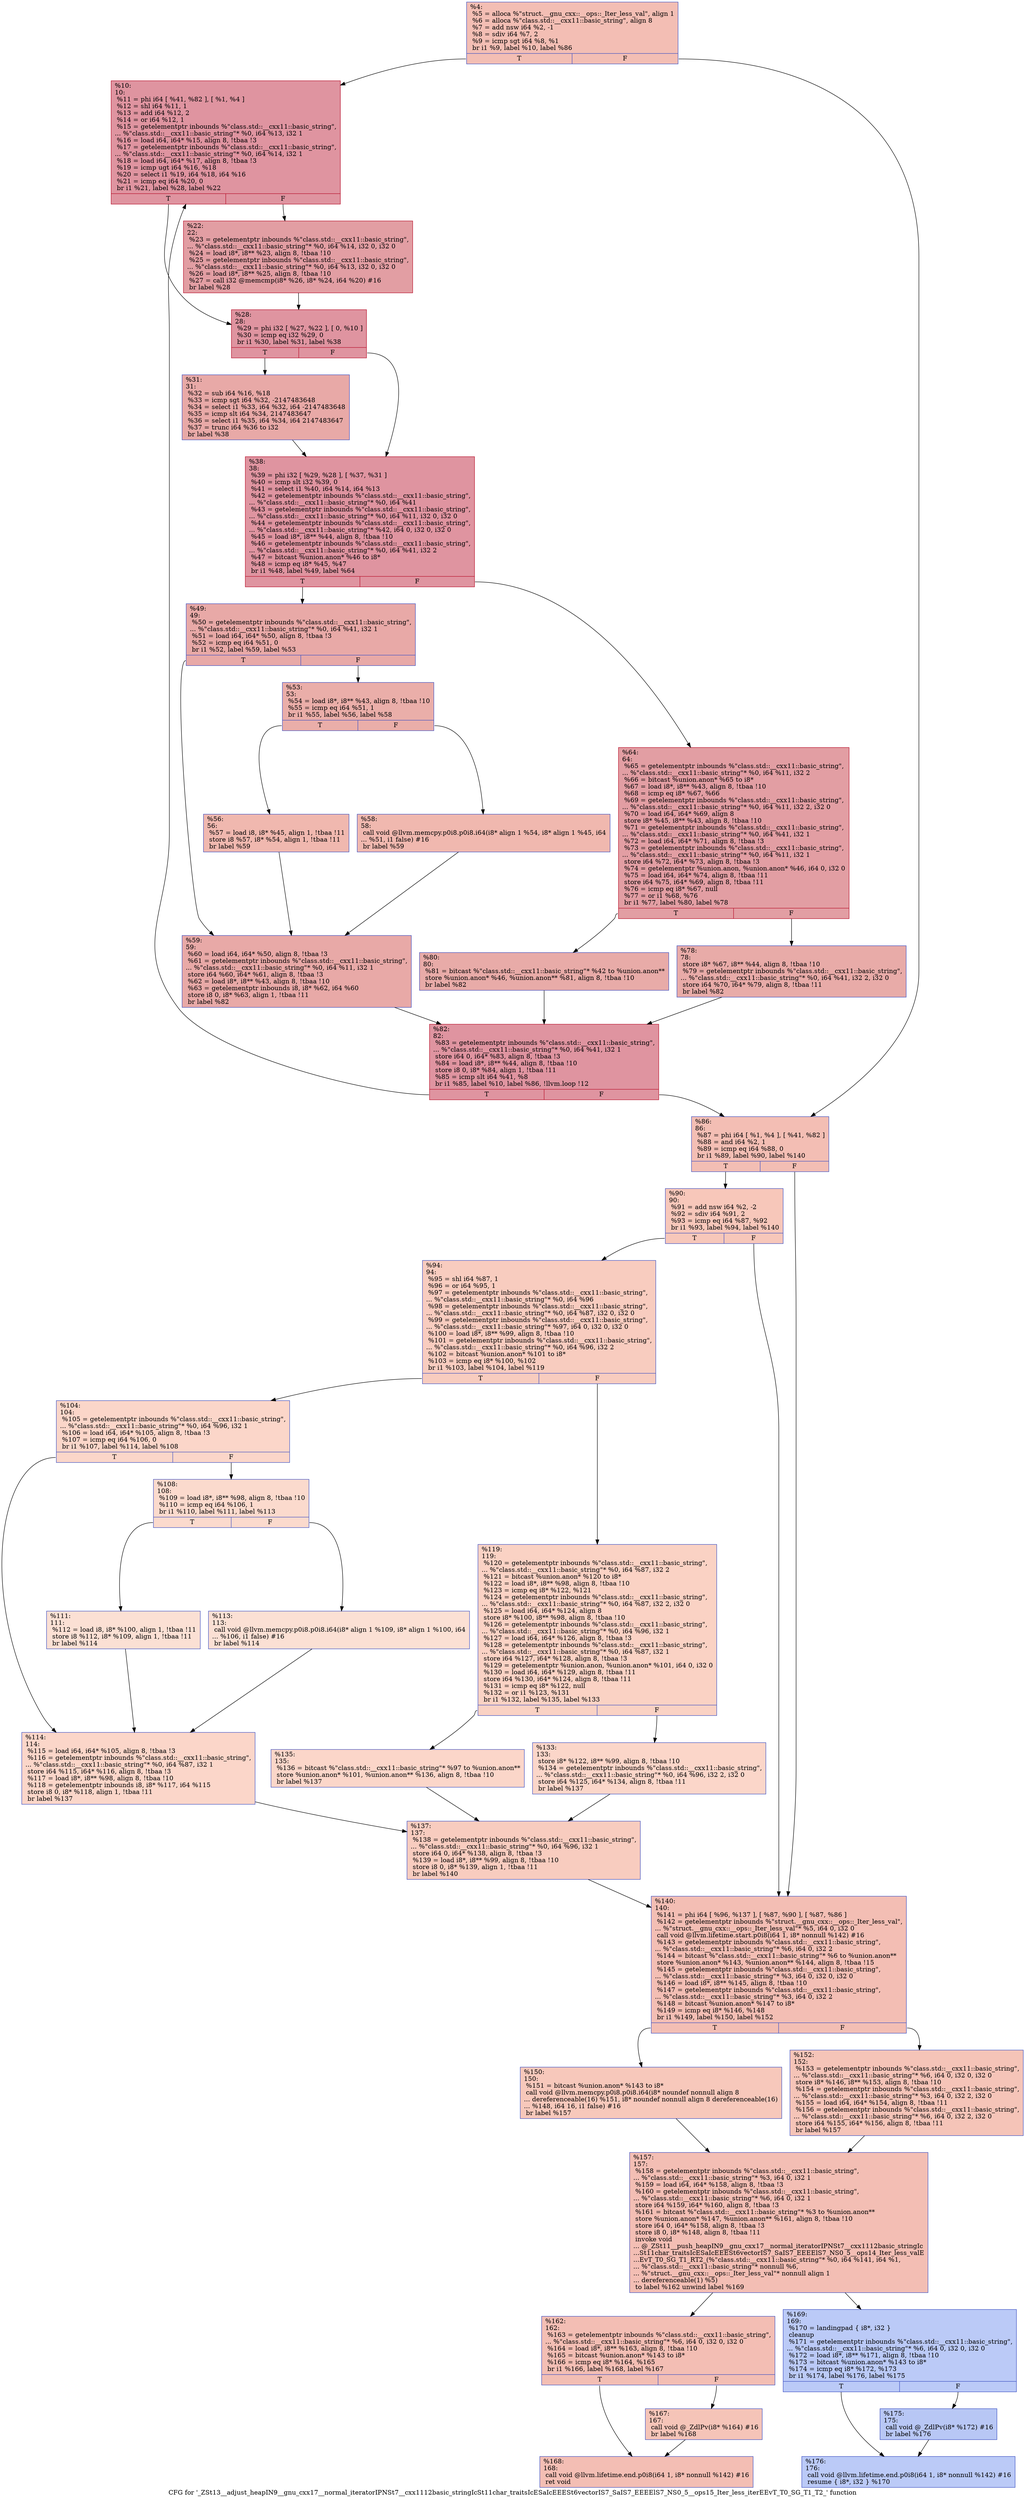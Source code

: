 digraph "CFG for '_ZSt13__adjust_heapIN9__gnu_cxx17__normal_iteratorIPNSt7__cxx1112basic_stringIcSt11char_traitsIcESaIcEEESt6vectorIS7_SaIS7_EEEElS7_NS0_5__ops15_Iter_less_iterEEvT_T0_SG_T1_T2_' function" {
	label="CFG for '_ZSt13__adjust_heapIN9__gnu_cxx17__normal_iteratorIPNSt7__cxx1112basic_stringIcSt11char_traitsIcESaIcEEESt6vectorIS7_SaIS7_EEEElS7_NS0_5__ops15_Iter_less_iterEEvT_T0_SG_T1_T2_' function";

	Node0x55ca994a0f70 [shape=record,color="#3d50c3ff", style=filled, fillcolor="#e36c5570",label="{%4:\l  %5 = alloca %\"struct.__gnu_cxx::__ops::_Iter_less_val\", align 1\l  %6 = alloca %\"class.std::__cxx11::basic_string\", align 8\l  %7 = add nsw i64 %2, -1\l  %8 = sdiv i64 %7, 2\l  %9 = icmp sgt i64 %8, %1\l  br i1 %9, label %10, label %86\l|{<s0>T|<s1>F}}"];
	Node0x55ca994a0f70:s0 -> Node0x55ca994a0fc0;
	Node0x55ca994a0f70:s1 -> Node0x55ca994a12a0;
	Node0x55ca994a0fc0 [shape=record,color="#b70d28ff", style=filled, fillcolor="#b70d2870",label="{%10:\l10:                                               \l  %11 = phi i64 [ %41, %82 ], [ %1, %4 ]\l  %12 = shl i64 %11, 1\l  %13 = add i64 %12, 2\l  %14 = or i64 %12, 1\l  %15 = getelementptr inbounds %\"class.std::__cxx11::basic_string\",\l... %\"class.std::__cxx11::basic_string\"* %0, i64 %13, i32 1\l  %16 = load i64, i64* %15, align 8, !tbaa !3\l  %17 = getelementptr inbounds %\"class.std::__cxx11::basic_string\",\l... %\"class.std::__cxx11::basic_string\"* %0, i64 %14, i32 1\l  %18 = load i64, i64* %17, align 8, !tbaa !3\l  %19 = icmp ugt i64 %16, %18\l  %20 = select i1 %19, i64 %18, i64 %16\l  %21 = icmp eq i64 %20, 0\l  br i1 %21, label %28, label %22\l|{<s0>T|<s1>F}}"];
	Node0x55ca994a0fc0:s0 -> Node0x55ca994a1810;
	Node0x55ca994a0fc0:s1 -> Node0x55ca994a1860;
	Node0x55ca994a1860 [shape=record,color="#b70d28ff", style=filled, fillcolor="#be242e70",label="{%22:\l22:                                               \l  %23 = getelementptr inbounds %\"class.std::__cxx11::basic_string\",\l... %\"class.std::__cxx11::basic_string\"* %0, i64 %14, i32 0, i32 0\l  %24 = load i8*, i8** %23, align 8, !tbaa !10\l  %25 = getelementptr inbounds %\"class.std::__cxx11::basic_string\",\l... %\"class.std::__cxx11::basic_string\"* %0, i64 %13, i32 0, i32 0\l  %26 = load i8*, i8** %25, align 8, !tbaa !10\l  %27 = call i32 @memcmp(i8* %26, i8* %24, i64 %20) #16\l  br label %28\l}"];
	Node0x55ca994a1860 -> Node0x55ca994a1810;
	Node0x55ca994a1810 [shape=record,color="#b70d28ff", style=filled, fillcolor="#b70d2870",label="{%28:\l28:                                               \l  %29 = phi i32 [ %27, %22 ], [ 0, %10 ]\l  %30 = icmp eq i32 %29, 0\l  br i1 %30, label %31, label %38\l|{<s0>T|<s1>F}}"];
	Node0x55ca994a1810:s0 -> Node0x55ca994a0710;
	Node0x55ca994a1810:s1 -> Node0x55ca994a0760;
	Node0x55ca994a0710 [shape=record,color="#3d50c3ff", style=filled, fillcolor="#ca3b3770",label="{%31:\l31:                                               \l  %32 = sub i64 %16, %18\l  %33 = icmp sgt i64 %32, -2147483648\l  %34 = select i1 %33, i64 %32, i64 -2147483648\l  %35 = icmp slt i64 %34, 2147483647\l  %36 = select i1 %35, i64 %34, i64 2147483647\l  %37 = trunc i64 %36 to i32\l  br label %38\l}"];
	Node0x55ca994a0710 -> Node0x55ca994a0760;
	Node0x55ca994a0760 [shape=record,color="#b70d28ff", style=filled, fillcolor="#b70d2870",label="{%38:\l38:                                               \l  %39 = phi i32 [ %29, %28 ], [ %37, %31 ]\l  %40 = icmp slt i32 %39, 0\l  %41 = select i1 %40, i64 %14, i64 %13\l  %42 = getelementptr inbounds %\"class.std::__cxx11::basic_string\",\l... %\"class.std::__cxx11::basic_string\"* %0, i64 %41\l  %43 = getelementptr inbounds %\"class.std::__cxx11::basic_string\",\l... %\"class.std::__cxx11::basic_string\"* %0, i64 %11, i32 0, i32 0\l  %44 = getelementptr inbounds %\"class.std::__cxx11::basic_string\",\l... %\"class.std::__cxx11::basic_string\"* %42, i64 0, i32 0, i32 0\l  %45 = load i8*, i8** %44, align 8, !tbaa !10\l  %46 = getelementptr inbounds %\"class.std::__cxx11::basic_string\",\l... %\"class.std::__cxx11::basic_string\"* %0, i64 %41, i32 2\l  %47 = bitcast %union.anon* %46 to i8*\l  %48 = icmp eq i8* %45, %47\l  br i1 %48, label %49, label %64\l|{<s0>T|<s1>F}}"];
	Node0x55ca994a0760:s0 -> Node0x55ca994a30d0;
	Node0x55ca994a0760:s1 -> Node0x55ca994a3120;
	Node0x55ca994a30d0 [shape=record,color="#3d50c3ff", style=filled, fillcolor="#ca3b3770",label="{%49:\l49:                                               \l  %50 = getelementptr inbounds %\"class.std::__cxx11::basic_string\",\l... %\"class.std::__cxx11::basic_string\"* %0, i64 %41, i32 1\l  %51 = load i64, i64* %50, align 8, !tbaa !3\l  %52 = icmp eq i64 %51, 0\l  br i1 %52, label %59, label %53\l|{<s0>T|<s1>F}}"];
	Node0x55ca994a30d0:s0 -> Node0x55ca994a33e0;
	Node0x55ca994a30d0:s1 -> Node0x55ca994a3430;
	Node0x55ca994a3430 [shape=record,color="#3d50c3ff", style=filled, fillcolor="#d0473d70",label="{%53:\l53:                                               \l  %54 = load i8*, i8** %43, align 8, !tbaa !10\l  %55 = icmp eq i64 %51, 1\l  br i1 %55, label %56, label %58\l|{<s0>T|<s1>F}}"];
	Node0x55ca994a3430:s0 -> Node0x55ca994a3630;
	Node0x55ca994a3430:s1 -> Node0x55ca994a3680;
	Node0x55ca994a3630 [shape=record,color="#3d50c3ff", style=filled, fillcolor="#dc5d4a70",label="{%56:\l56:                                               \l  %57 = load i8, i8* %45, align 1, !tbaa !11\l  store i8 %57, i8* %54, align 1, !tbaa !11\l  br label %59\l}"];
	Node0x55ca994a3630 -> Node0x55ca994a33e0;
	Node0x55ca994a3680 [shape=record,color="#3d50c3ff", style=filled, fillcolor="#dc5d4a70",label="{%58:\l58:                                               \l  call void @llvm.memcpy.p0i8.p0i8.i64(i8* align 1 %54, i8* align 1 %45, i64\l... %51, i1 false) #16\l  br label %59\l}"];
	Node0x55ca994a3680 -> Node0x55ca994a33e0;
	Node0x55ca994a33e0 [shape=record,color="#3d50c3ff", style=filled, fillcolor="#ca3b3770",label="{%59:\l59:                                               \l  %60 = load i64, i64* %50, align 8, !tbaa !3\l  %61 = getelementptr inbounds %\"class.std::__cxx11::basic_string\",\l... %\"class.std::__cxx11::basic_string\"* %0, i64 %11, i32 1\l  store i64 %60, i64* %61, align 8, !tbaa !3\l  %62 = load i8*, i8** %43, align 8, !tbaa !10\l  %63 = getelementptr inbounds i8, i8* %62, i64 %60\l  store i8 0, i8* %63, align 1, !tbaa !11\l  br label %82\l}"];
	Node0x55ca994a33e0 -> Node0x55ca994a13a0;
	Node0x55ca994a3120 [shape=record,color="#b70d28ff", style=filled, fillcolor="#be242e70",label="{%64:\l64:                                               \l  %65 = getelementptr inbounds %\"class.std::__cxx11::basic_string\",\l... %\"class.std::__cxx11::basic_string\"* %0, i64 %11, i32 2\l  %66 = bitcast %union.anon* %65 to i8*\l  %67 = load i8*, i8** %43, align 8, !tbaa !10\l  %68 = icmp eq i8* %67, %66\l  %69 = getelementptr inbounds %\"class.std::__cxx11::basic_string\",\l... %\"class.std::__cxx11::basic_string\"* %0, i64 %11, i32 2, i32 0\l  %70 = load i64, i64* %69, align 8\l  store i8* %45, i8** %43, align 8, !tbaa !10\l  %71 = getelementptr inbounds %\"class.std::__cxx11::basic_string\",\l... %\"class.std::__cxx11::basic_string\"* %0, i64 %41, i32 1\l  %72 = load i64, i64* %71, align 8, !tbaa !3\l  %73 = getelementptr inbounds %\"class.std::__cxx11::basic_string\",\l... %\"class.std::__cxx11::basic_string\"* %0, i64 %11, i32 1\l  store i64 %72, i64* %73, align 8, !tbaa !3\l  %74 = getelementptr %union.anon, %union.anon* %46, i64 0, i32 0\l  %75 = load i64, i64* %74, align 8, !tbaa !11\l  store i64 %75, i64* %69, align 8, !tbaa !11\l  %76 = icmp eq i8* %67, null\l  %77 = or i1 %68, %76\l  br i1 %77, label %80, label %78\l|{<s0>T|<s1>F}}"];
	Node0x55ca994a3120:s0 -> Node0x55ca994a4880;
	Node0x55ca994a3120:s1 -> Node0x55ca994a48d0;
	Node0x55ca994a48d0 [shape=record,color="#3d50c3ff", style=filled, fillcolor="#cc403a70",label="{%78:\l78:                                               \l  store i8* %67, i8** %44, align 8, !tbaa !10\l  %79 = getelementptr inbounds %\"class.std::__cxx11::basic_string\",\l... %\"class.std::__cxx11::basic_string\"* %0, i64 %41, i32 2, i32 0\l  store i64 %70, i64* %79, align 8, !tbaa !11\l  br label %82\l}"];
	Node0x55ca994a48d0 -> Node0x55ca994a13a0;
	Node0x55ca994a4880 [shape=record,color="#3d50c3ff", style=filled, fillcolor="#cc403a70",label="{%80:\l80:                                               \l  %81 = bitcast %\"class.std::__cxx11::basic_string\"* %42 to %union.anon**\l  store %union.anon* %46, %union.anon** %81, align 8, !tbaa !10\l  br label %82\l}"];
	Node0x55ca994a4880 -> Node0x55ca994a13a0;
	Node0x55ca994a13a0 [shape=record,color="#b70d28ff", style=filled, fillcolor="#b70d2870",label="{%82:\l82:                                               \l  %83 = getelementptr inbounds %\"class.std::__cxx11::basic_string\",\l... %\"class.std::__cxx11::basic_string\"* %0, i64 %41, i32 1\l  store i64 0, i64* %83, align 8, !tbaa !3\l  %84 = load i8*, i8** %44, align 8, !tbaa !10\l  store i8 0, i8* %84, align 1, !tbaa !11\l  %85 = icmp slt i64 %41, %8\l  br i1 %85, label %10, label %86, !llvm.loop !12\l|{<s0>T|<s1>F}}"];
	Node0x55ca994a13a0:s0 -> Node0x55ca994a0fc0;
	Node0x55ca994a13a0:s1 -> Node0x55ca994a12a0;
	Node0x55ca994a12a0 [shape=record,color="#3d50c3ff", style=filled, fillcolor="#e36c5570",label="{%86:\l86:                                               \l  %87 = phi i64 [ %1, %4 ], [ %41, %82 ]\l  %88 = and i64 %2, 1\l  %89 = icmp eq i64 %88, 0\l  br i1 %89, label %90, label %140\l|{<s0>T|<s1>F}}"];
	Node0x55ca994a12a0:s0 -> Node0x55ca994a5390;
	Node0x55ca994a12a0:s1 -> Node0x55ca994a53e0;
	Node0x55ca994a5390 [shape=record,color="#3d50c3ff", style=filled, fillcolor="#ec7f6370",label="{%90:\l90:                                               \l  %91 = add nsw i64 %2, -2\l  %92 = sdiv i64 %91, 2\l  %93 = icmp eq i64 %87, %92\l  br i1 %93, label %94, label %140\l|{<s0>T|<s1>F}}"];
	Node0x55ca994a5390:s0 -> Node0x55ca994a5690;
	Node0x55ca994a5390:s1 -> Node0x55ca994a53e0;
	Node0x55ca994a5690 [shape=record,color="#3d50c3ff", style=filled, fillcolor="#f08b6e70",label="{%94:\l94:                                               \l  %95 = shl i64 %87, 1\l  %96 = or i64 %95, 1\l  %97 = getelementptr inbounds %\"class.std::__cxx11::basic_string\",\l... %\"class.std::__cxx11::basic_string\"* %0, i64 %96\l  %98 = getelementptr inbounds %\"class.std::__cxx11::basic_string\",\l... %\"class.std::__cxx11::basic_string\"* %0, i64 %87, i32 0, i32 0\l  %99 = getelementptr inbounds %\"class.std::__cxx11::basic_string\",\l... %\"class.std::__cxx11::basic_string\"* %97, i64 0, i32 0, i32 0\l  %100 = load i8*, i8** %99, align 8, !tbaa !10\l  %101 = getelementptr inbounds %\"class.std::__cxx11::basic_string\",\l... %\"class.std::__cxx11::basic_string\"* %0, i64 %96, i32 2\l  %102 = bitcast %union.anon* %101 to i8*\l  %103 = icmp eq i8* %100, %102\l  br i1 %103, label %104, label %119\l|{<s0>T|<s1>F}}"];
	Node0x55ca994a5690:s0 -> Node0x55ca994a5d40;
	Node0x55ca994a5690:s1 -> Node0x55ca994a5d90;
	Node0x55ca994a5d40 [shape=record,color="#3d50c3ff", style=filled, fillcolor="#f6a38570",label="{%104:\l104:                                              \l  %105 = getelementptr inbounds %\"class.std::__cxx11::basic_string\",\l... %\"class.std::__cxx11::basic_string\"* %0, i64 %96, i32 1\l  %106 = load i64, i64* %105, align 8, !tbaa !3\l  %107 = icmp eq i64 %106, 0\l  br i1 %107, label %114, label %108\l|{<s0>T|<s1>F}}"];
	Node0x55ca994a5d40:s0 -> Node0x55ca99495e50;
	Node0x55ca994a5d40:s1 -> Node0x55ca99495ea0;
	Node0x55ca99495ea0 [shape=record,color="#3d50c3ff", style=filled, fillcolor="#f7ac8e70",label="{%108:\l108:                                              \l  %109 = load i8*, i8** %98, align 8, !tbaa !10\l  %110 = icmp eq i64 %106, 1\l  br i1 %110, label %111, label %113\l|{<s0>T|<s1>F}}"];
	Node0x55ca99495ea0:s0 -> Node0x55ca994960a0;
	Node0x55ca99495ea0:s1 -> Node0x55ca994960f0;
	Node0x55ca994960a0 [shape=record,color="#3d50c3ff", style=filled, fillcolor="#f7b99e70",label="{%111:\l111:                                              \l  %112 = load i8, i8* %100, align 1, !tbaa !11\l  store i8 %112, i8* %109, align 1, !tbaa !11\l  br label %114\l}"];
	Node0x55ca994960a0 -> Node0x55ca99495e50;
	Node0x55ca994960f0 [shape=record,color="#3d50c3ff", style=filled, fillcolor="#f7b99e70",label="{%113:\l113:                                              \l  call void @llvm.memcpy.p0i8.p0i8.i64(i8* align 1 %109, i8* align 1 %100, i64\l... %106, i1 false) #16\l  br label %114\l}"];
	Node0x55ca994960f0 -> Node0x55ca99495e50;
	Node0x55ca99495e50 [shape=record,color="#3d50c3ff", style=filled, fillcolor="#f6a38570",label="{%114:\l114:                                              \l  %115 = load i64, i64* %105, align 8, !tbaa !3\l  %116 = getelementptr inbounds %\"class.std::__cxx11::basic_string\",\l... %\"class.std::__cxx11::basic_string\"* %0, i64 %87, i32 1\l  store i64 %115, i64* %116, align 8, !tbaa !3\l  %117 = load i8*, i8** %98, align 8, !tbaa !10\l  %118 = getelementptr inbounds i8, i8* %117, i64 %115\l  store i8 0, i8* %118, align 1, !tbaa !11\l  br label %137\l}"];
	Node0x55ca99495e50 -> Node0x55ca9947b7e0;
	Node0x55ca994a5d90 [shape=record,color="#3d50c3ff", style=filled, fillcolor="#f4987a70",label="{%119:\l119:                                              \l  %120 = getelementptr inbounds %\"class.std::__cxx11::basic_string\",\l... %\"class.std::__cxx11::basic_string\"* %0, i64 %87, i32 2\l  %121 = bitcast %union.anon* %120 to i8*\l  %122 = load i8*, i8** %98, align 8, !tbaa !10\l  %123 = icmp eq i8* %122, %121\l  %124 = getelementptr inbounds %\"class.std::__cxx11::basic_string\",\l... %\"class.std::__cxx11::basic_string\"* %0, i64 %87, i32 2, i32 0\l  %125 = load i64, i64* %124, align 8\l  store i8* %100, i8** %98, align 8, !tbaa !10\l  %126 = getelementptr inbounds %\"class.std::__cxx11::basic_string\",\l... %\"class.std::__cxx11::basic_string\"* %0, i64 %96, i32 1\l  %127 = load i64, i64* %126, align 8, !tbaa !3\l  %128 = getelementptr inbounds %\"class.std::__cxx11::basic_string\",\l... %\"class.std::__cxx11::basic_string\"* %0, i64 %87, i32 1\l  store i64 %127, i64* %128, align 8, !tbaa !3\l  %129 = getelementptr %union.anon, %union.anon* %101, i64 0, i32 0\l  %130 = load i64, i64* %129, align 8, !tbaa !11\l  store i64 %130, i64* %124, align 8, !tbaa !11\l  %131 = icmp eq i8* %122, null\l  %132 = or i1 %123, %131\l  br i1 %132, label %135, label %133\l|{<s0>T|<s1>F}}"];
	Node0x55ca994a5d90:s0 -> Node0x55ca99497b50;
	Node0x55ca994a5d90:s1 -> Node0x55ca99497ba0;
	Node0x55ca99497ba0 [shape=record,color="#3d50c3ff", style=filled, fillcolor="#f6a38570",label="{%133:\l133:                                              \l  store i8* %122, i8** %99, align 8, !tbaa !10\l  %134 = getelementptr inbounds %\"class.std::__cxx11::basic_string\",\l... %\"class.std::__cxx11::basic_string\"* %0, i64 %96, i32 2, i32 0\l  store i64 %125, i64* %134, align 8, !tbaa !11\l  br label %137\l}"];
	Node0x55ca99497ba0 -> Node0x55ca9947b7e0;
	Node0x55ca99497b50 [shape=record,color="#3d50c3ff", style=filled, fillcolor="#f6a38570",label="{%135:\l135:                                              \l  %136 = bitcast %\"class.std::__cxx11::basic_string\"* %97 to %union.anon**\l  store %union.anon* %101, %union.anon** %136, align 8, !tbaa !10\l  br label %137\l}"];
	Node0x55ca99497b50 -> Node0x55ca9947b7e0;
	Node0x55ca9947b7e0 [shape=record,color="#3d50c3ff", style=filled, fillcolor="#f08b6e70",label="{%137:\l137:                                              \l  %138 = getelementptr inbounds %\"class.std::__cxx11::basic_string\",\l... %\"class.std::__cxx11::basic_string\"* %0, i64 %96, i32 1\l  store i64 0, i64* %138, align 8, !tbaa !3\l  %139 = load i8*, i8** %99, align 8, !tbaa !10\l  store i8 0, i8* %139, align 1, !tbaa !11\l  br label %140\l}"];
	Node0x55ca9947b7e0 -> Node0x55ca994a53e0;
	Node0x55ca994a53e0 [shape=record,color="#3d50c3ff", style=filled, fillcolor="#e36c5570",label="{%140:\l140:                                              \l  %141 = phi i64 [ %96, %137 ], [ %87, %90 ], [ %87, %86 ]\l  %142 = getelementptr inbounds %\"struct.__gnu_cxx::__ops::_Iter_less_val\",\l... %\"struct.__gnu_cxx::__ops::_Iter_less_val\"* %5, i64 0, i32 0\l  call void @llvm.lifetime.start.p0i8(i64 1, i8* nonnull %142) #16\l  %143 = getelementptr inbounds %\"class.std::__cxx11::basic_string\",\l... %\"class.std::__cxx11::basic_string\"* %6, i64 0, i32 2\l  %144 = bitcast %\"class.std::__cxx11::basic_string\"* %6 to %union.anon**\l  store %union.anon* %143, %union.anon** %144, align 8, !tbaa !15\l  %145 = getelementptr inbounds %\"class.std::__cxx11::basic_string\",\l... %\"class.std::__cxx11::basic_string\"* %3, i64 0, i32 0, i32 0\l  %146 = load i8*, i8** %145, align 8, !tbaa !10\l  %147 = getelementptr inbounds %\"class.std::__cxx11::basic_string\",\l... %\"class.std::__cxx11::basic_string\"* %3, i64 0, i32 2\l  %148 = bitcast %union.anon* %147 to i8*\l  %149 = icmp eq i8* %146, %148\l  br i1 %149, label %150, label %152\l|{<s0>T|<s1>F}}"];
	Node0x55ca994a53e0:s0 -> Node0x55ca99498560;
	Node0x55ca994a53e0:s1 -> Node0x55ca99496e70;
	Node0x55ca99498560 [shape=record,color="#3d50c3ff", style=filled, fillcolor="#ed836670",label="{%150:\l150:                                              \l  %151 = bitcast %union.anon* %143 to i8*\l  call void @llvm.memcpy.p0i8.p0i8.i64(i8* noundef nonnull align 8\l... dereferenceable(16) %151, i8* noundef nonnull align 8 dereferenceable(16)\l... %148, i64 16, i1 false) #16\l  br label %157\l}"];
	Node0x55ca99498560 -> Node0x55ca994abe00;
	Node0x55ca99496e70 [shape=record,color="#3d50c3ff", style=filled, fillcolor="#e97a5f70",label="{%152:\l152:                                              \l  %153 = getelementptr inbounds %\"class.std::__cxx11::basic_string\",\l... %\"class.std::__cxx11::basic_string\"* %6, i64 0, i32 0, i32 0\l  store i8* %146, i8** %153, align 8, !tbaa !10\l  %154 = getelementptr inbounds %\"class.std::__cxx11::basic_string\",\l... %\"class.std::__cxx11::basic_string\"* %3, i64 0, i32 2, i32 0\l  %155 = load i64, i64* %154, align 8, !tbaa !11\l  %156 = getelementptr inbounds %\"class.std::__cxx11::basic_string\",\l... %\"class.std::__cxx11::basic_string\"* %6, i64 0, i32 2, i32 0\l  store i64 %155, i64* %156, align 8, !tbaa !11\l  br label %157\l}"];
	Node0x55ca99496e70 -> Node0x55ca994abe00;
	Node0x55ca994abe00 [shape=record,color="#3d50c3ff", style=filled, fillcolor="#e36c5570",label="{%157:\l157:                                              \l  %158 = getelementptr inbounds %\"class.std::__cxx11::basic_string\",\l... %\"class.std::__cxx11::basic_string\"* %3, i64 0, i32 1\l  %159 = load i64, i64* %158, align 8, !tbaa !3\l  %160 = getelementptr inbounds %\"class.std::__cxx11::basic_string\",\l... %\"class.std::__cxx11::basic_string\"* %6, i64 0, i32 1\l  store i64 %159, i64* %160, align 8, !tbaa !3\l  %161 = bitcast %\"class.std::__cxx11::basic_string\"* %3 to %union.anon**\l  store %union.anon* %147, %union.anon** %161, align 8, !tbaa !10\l  store i64 0, i64* %158, align 8, !tbaa !3\l  store i8 0, i8* %148, align 8, !tbaa !11\l  invoke void\l... @_ZSt11__push_heapIN9__gnu_cxx17__normal_iteratorIPNSt7__cxx1112basic_stringIc\l...St11char_traitsIcESaIcEEESt6vectorIS7_SaIS7_EEEElS7_NS0_5__ops14_Iter_less_valE\l...EvT_T0_SG_T1_RT2_(%\"class.std::__cxx11::basic_string\"* %0, i64 %141, i64 %1,\l... %\"class.std::__cxx11::basic_string\"* nonnull %6,\l... %\"struct.__gnu_cxx::__ops::_Iter_less_val\"* nonnull align 1\l... dereferenceable(1) %5)\l          to label %162 unwind label %169\l}"];
	Node0x55ca994abe00 -> Node0x55ca9947eed0;
	Node0x55ca994abe00 -> Node0x55ca9947ef20;
	Node0x55ca9947eed0 [shape=record,color="#3d50c3ff", style=filled, fillcolor="#e36c5570",label="{%162:\l162:                                              \l  %163 = getelementptr inbounds %\"class.std::__cxx11::basic_string\",\l... %\"class.std::__cxx11::basic_string\"* %6, i64 0, i32 0, i32 0\l  %164 = load i8*, i8** %163, align 8, !tbaa !10\l  %165 = bitcast %union.anon* %143 to i8*\l  %166 = icmp eq i8* %164, %165\l  br i1 %166, label %168, label %167\l|{<s0>T|<s1>F}}"];
	Node0x55ca9947eed0:s0 -> Node0x55ca994ac900;
	Node0x55ca9947eed0:s1 -> Node0x55ca994ac950;
	Node0x55ca994ac950 [shape=record,color="#3d50c3ff", style=filled, fillcolor="#e97a5f70",label="{%167:\l167:                                              \l  call void @_ZdlPv(i8* %164) #16\l  br label %168\l}"];
	Node0x55ca994ac950 -> Node0x55ca994ac900;
	Node0x55ca994ac900 [shape=record,color="#3d50c3ff", style=filled, fillcolor="#e36c5570",label="{%168:\l168:                                              \l  call void @llvm.lifetime.end.p0i8(i64 1, i8* nonnull %142) #16\l  ret void\l}"];
	Node0x55ca9947ef20 [shape=record,color="#3d50c3ff", style=filled, fillcolor="#6687ed70",label="{%169:\l169:                                              \l  %170 = landingpad \{ i8*, i32 \}\l          cleanup\l  %171 = getelementptr inbounds %\"class.std::__cxx11::basic_string\",\l... %\"class.std::__cxx11::basic_string\"* %6, i64 0, i32 0, i32 0\l  %172 = load i8*, i8** %171, align 8, !tbaa !10\l  %173 = bitcast %union.anon* %143 to i8*\l  %174 = icmp eq i8* %172, %173\l  br i1 %174, label %176, label %175\l|{<s0>T|<s1>F}}"];
	Node0x55ca9947ef20:s0 -> Node0x55ca994adb70;
	Node0x55ca9947ef20:s1 -> Node0x55ca994adbc0;
	Node0x55ca994adbc0 [shape=record,color="#3d50c3ff", style=filled, fillcolor="#5f7fe870",label="{%175:\l175:                                              \l  call void @_ZdlPv(i8* %172) #16\l  br label %176\l}"];
	Node0x55ca994adbc0 -> Node0x55ca994adb70;
	Node0x55ca994adb70 [shape=record,color="#3d50c3ff", style=filled, fillcolor="#6687ed70",label="{%176:\l176:                                              \l  call void @llvm.lifetime.end.p0i8(i64 1, i8* nonnull %142) #16\l  resume \{ i8*, i32 \} %170\l}"];
}
